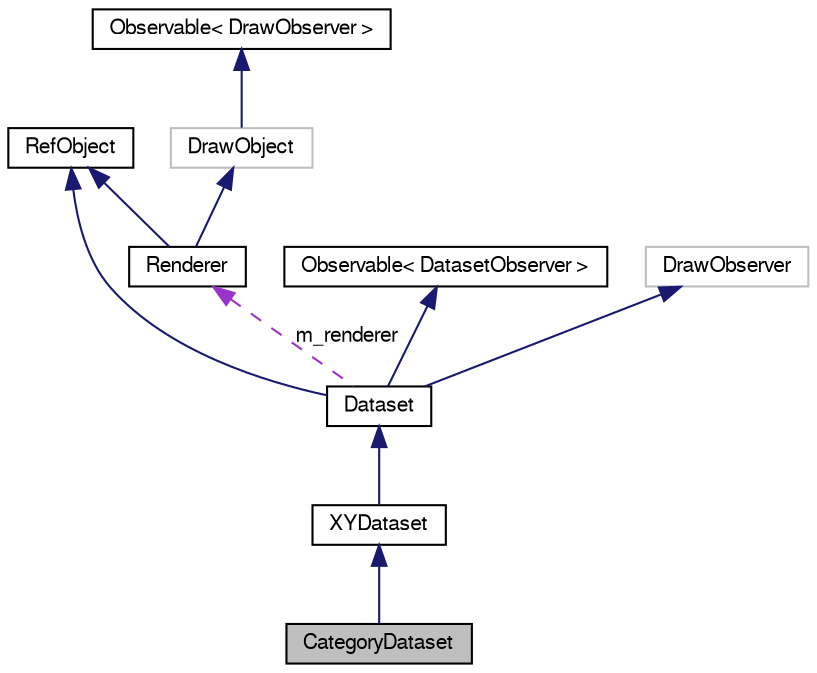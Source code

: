 digraph G
{
  bgcolor="transparent";
  edge [fontname="FreeSans",fontsize="10",labelfontname="FreeSans",labelfontsize="10"];
  node [fontname="FreeSans",fontsize="10",shape=record];
  Node1 [label="CategoryDataset",height=0.2,width=0.4,color="black", fillcolor="grey75", style="filled" fontcolor="black"];
  Node2 -> Node1 [dir=back,color="midnightblue",fontsize="10",style="solid",fontname="FreeSans"];
  Node2 [label="XYDataset",height=0.2,width=0.4,color="black",URL="$classXYDataset.html"];
  Node3 -> Node2 [dir=back,color="midnightblue",fontsize="10",style="solid",fontname="FreeSans"];
  Node3 [label="Dataset",height=0.2,width=0.4,color="black",URL="$classDataset.html"];
  Node4 -> Node3 [dir=back,color="midnightblue",fontsize="10",style="solid",fontname="FreeSans"];
  Node4 [label="RefObject",height=0.2,width=0.4,color="black",URL="$classRefObject.html"];
  Node5 -> Node3 [dir=back,color="midnightblue",fontsize="10",style="solid",fontname="FreeSans"];
  Node5 [label="Observable\< DatasetObserver \>",height=0.2,width=0.4,color="black",URL="$classObservable.html"];
  Node6 -> Node3 [dir=back,color="midnightblue",fontsize="10",style="solid",fontname="FreeSans"];
  Node6 [label="DrawObserver",height=0.2,width=0.4,color="grey75"];
  Node7 -> Node3 [dir=back,color="darkorchid3",fontsize="10",style="dashed",label="m_renderer",fontname="FreeSans"];
  Node7 [label="Renderer",height=0.2,width=0.4,color="black",URL="$classRenderer.html"];
  Node8 -> Node7 [dir=back,color="midnightblue",fontsize="10",style="solid",fontname="FreeSans"];
  Node8 [label="DrawObject",height=0.2,width=0.4,color="grey75"];
  Node9 -> Node8 [dir=back,color="midnightblue",fontsize="10",style="solid",fontname="FreeSans"];
  Node9 [label="Observable\< DrawObserver \>",height=0.2,width=0.4,color="black",URL="$classObservable.html"];
  Node4 -> Node7 [dir=back,color="midnightblue",fontsize="10",style="solid",fontname="FreeSans"];
}
